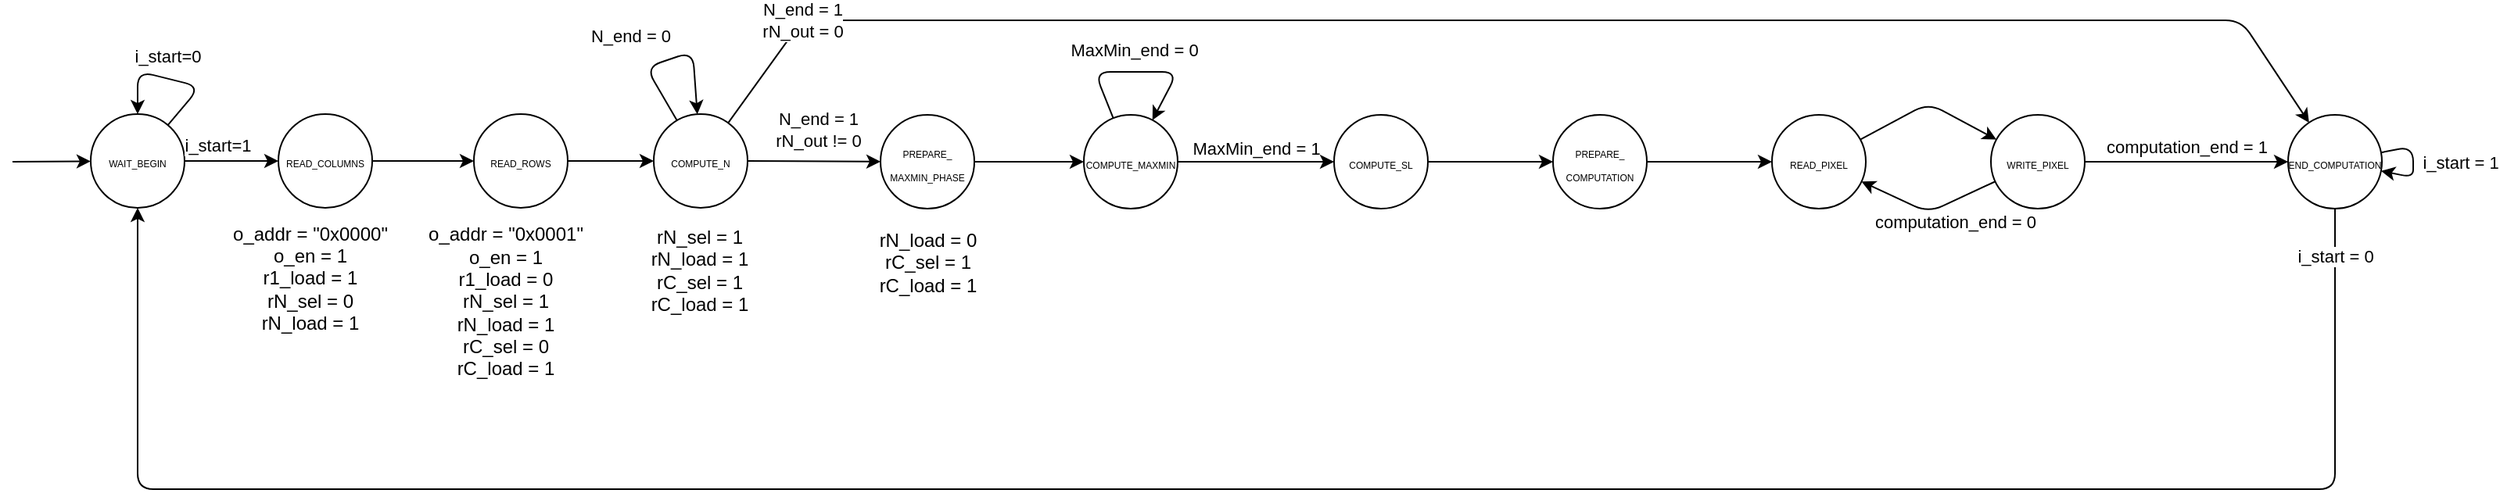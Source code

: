 <mxfile version="14.4.3" type="device"><diagram id="GEUNkzzcjDxArsgtMONy" name="Pagina-1"><mxGraphModel dx="2105" dy="607" grid="1" gridSize="10" guides="1" tooltips="1" connect="1" arrows="1" fold="1" page="1" pageScale="1" pageWidth="827" pageHeight="1169" math="0" shadow="0"><root><mxCell id="0"/><mxCell id="1" parent="0"/><mxCell id="4PjBVPu2KA4i-5GEc9D3-2" value="&lt;font style=&quot;font-size: 6px&quot;&gt;WAIT_BEGIN&lt;/font&gt;" style="ellipse;whiteSpace=wrap;html=1;aspect=fixed;" parent="1" vertex="1"><mxGeometry x="25" y="200" width="60" height="60" as="geometry"/></mxCell><mxCell id="4PjBVPu2KA4i-5GEc9D3-3" value="" style="endArrow=classic;html=1;" parent="1" target="4PjBVPu2KA4i-5GEc9D3-2" edge="1"><mxGeometry width="50" height="50" relative="1" as="geometry"><mxPoint x="-25" y="230.5" as="sourcePoint"/><mxPoint x="445" y="282.5" as="targetPoint"/></mxGeometry></mxCell><mxCell id="4PjBVPu2KA4i-5GEc9D3-5" value="i_start=0" style="endArrow=classic;html=1;" parent="1" source="4PjBVPu2KA4i-5GEc9D3-2" target="4PjBVPu2KA4i-5GEc9D3-2" edge="1"><mxGeometry x="0.129" y="-14" width="50" height="50" relative="1" as="geometry"><mxPoint x="395" y="332.5" as="sourcePoint"/><mxPoint x="445" y="282.5" as="targetPoint"/><Array as="points"><mxPoint x="95" y="182.5"/><mxPoint x="55" y="172.5"/></Array><mxPoint as="offset"/></mxGeometry></mxCell><mxCell id="4PjBVPu2KA4i-5GEc9D3-7" value="" style="endArrow=classic;html=1;" parent="1" source="4PjBVPu2KA4i-5GEc9D3-2" target="4PjBVPu2KA4i-5GEc9D3-9" edge="1"><mxGeometry width="50" height="50" relative="1" as="geometry"><mxPoint x="55" y="192.5" as="sourcePoint"/><mxPoint x="145.0" y="230" as="targetPoint"/></mxGeometry></mxCell><mxCell id="4PjBVPu2KA4i-5GEc9D3-8" value="i_start=1" style="edgeLabel;html=1;align=center;verticalAlign=middle;resizable=0;points=[];" parent="4PjBVPu2KA4i-5GEc9D3-7" vertex="1" connectable="0"><mxGeometry x="-0.32" y="2" relative="1" as="geometry"><mxPoint y="-8" as="offset"/></mxGeometry></mxCell><mxCell id="4PjBVPu2KA4i-5GEc9D3-9" value="&lt;font style=&quot;font-size: 6px&quot;&gt;READ_COLUMNS&lt;/font&gt;" style="ellipse;whiteSpace=wrap;html=1;aspect=fixed;" parent="1" vertex="1"><mxGeometry x="145" y="200" width="60" height="60" as="geometry"/></mxCell><mxCell id="4PjBVPu2KA4i-5GEc9D3-11" value="o_addr = &quot;0x0000&quot;&lt;br&gt;o_en = 1&lt;br&gt;r1_load = 1&lt;br&gt;rN_sel = 0&lt;br&gt;rN_load = 1" style="text;html=1;align=center;verticalAlign=middle;resizable=0;points=[];autosize=1;" parent="1" vertex="1"><mxGeometry x="110" y="270" width="110" height="70" as="geometry"/></mxCell><mxCell id="4PjBVPu2KA4i-5GEc9D3-12" value="&lt;font style=&quot;font-size: 6px&quot;&gt;READ_ROWS&lt;/font&gt;" style="ellipse;whiteSpace=wrap;html=1;aspect=fixed;" parent="1" vertex="1"><mxGeometry x="270" y="200" width="60" height="60" as="geometry"/></mxCell><mxCell id="4PjBVPu2KA4i-5GEc9D3-13" value="" style="endArrow=classic;html=1;" parent="1" source="4PjBVPu2KA4i-5GEc9D3-9" target="4PjBVPu2KA4i-5GEc9D3-12" edge="1"><mxGeometry width="50" height="50" relative="1" as="geometry"><mxPoint x="115" y="250" as="sourcePoint"/><mxPoint x="155" y="250" as="targetPoint"/></mxGeometry></mxCell><mxCell id="4PjBVPu2KA4i-5GEc9D3-14" value="o_addr = &quot;0x0001&quot;&lt;br&gt;o_en = 1&lt;br&gt;r1_load = 0&lt;br&gt;rN_sel = 1&lt;br&gt;rN_load = 1&lt;br&gt;rC_sel = 0&lt;br&gt;rC_load = 1" style="text;html=1;align=center;verticalAlign=middle;resizable=0;points=[];autosize=1;" parent="1" vertex="1"><mxGeometry x="235" y="270" width="110" height="100" as="geometry"/></mxCell><mxCell id="4PjBVPu2KA4i-5GEc9D3-15" value="" style="endArrow=classic;html=1;" parent="1" source="4PjBVPu2KA4i-5GEc9D3-12" target="4PjBVPu2KA4i-5GEc9D3-16" edge="1"><mxGeometry width="50" height="50" relative="1" as="geometry"><mxPoint x="377.5" y="230" as="sourcePoint"/><mxPoint x="385" y="239" as="targetPoint"/></mxGeometry></mxCell><mxCell id="4PjBVPu2KA4i-5GEc9D3-16" value="&lt;font style=&quot;font-size: 6px&quot;&gt;COMPUTE_N&lt;/font&gt;" style="ellipse;whiteSpace=wrap;html=1;aspect=fixed;" parent="1" vertex="1"><mxGeometry x="385" y="200" width="60" height="60" as="geometry"/></mxCell><mxCell id="4PjBVPu2KA4i-5GEc9D3-18" value="rN_sel = 1&lt;br&gt;rN_load = 1&lt;br&gt;rC_sel = 1&lt;br&gt;rC_load = 1" style="text;html=1;align=center;verticalAlign=middle;resizable=0;points=[];autosize=1;" parent="1" vertex="1"><mxGeometry x="374" y="270" width="80" height="60" as="geometry"/></mxCell><mxCell id="4PjBVPu2KA4i-5GEc9D3-19" value="N_end = 0" style="endArrow=classic;html=1;" parent="1" source="4PjBVPu2KA4i-5GEc9D3-16" target="4PjBVPu2KA4i-5GEc9D3-16" edge="1"><mxGeometry x="-0.291" y="22" width="50" height="50" relative="1" as="geometry"><mxPoint x="459" y="210" as="sourcePoint"/><mxPoint x="534" y="210" as="targetPoint"/><Array as="points"><mxPoint x="380" y="170"/><mxPoint x="410" y="160"/></Array><mxPoint x="-3" y="1" as="offset"/></mxGeometry></mxCell><mxCell id="4PjBVPu2KA4i-5GEc9D3-20" value="&lt;font style=&quot;font-size: 6px&quot;&gt;PREPARE_&lt;br&gt;MAXMIN_PHASE&lt;/font&gt;" style="ellipse;whiteSpace=wrap;html=1;aspect=fixed;" parent="1" vertex="1"><mxGeometry x="530" y="200.5" width="60" height="60" as="geometry"/></mxCell><mxCell id="4PjBVPu2KA4i-5GEc9D3-21" value="N_end = 1&lt;br&gt;rN_out != 0" style="endArrow=classic;html=1;" parent="1" source="4PjBVPu2KA4i-5GEc9D3-16" target="4PjBVPu2KA4i-5GEc9D3-20" edge="1"><mxGeometry x="0.056" y="20" width="50" height="50" relative="1" as="geometry"><mxPoint x="445.0" y="227.5" as="sourcePoint"/><mxPoint x="230" y="450" as="targetPoint"/><mxPoint as="offset"/></mxGeometry></mxCell><mxCell id="4PjBVPu2KA4i-5GEc9D3-22" value="rN_load = 0&lt;br&gt;rC_sel = 1&lt;br&gt;rC_load = 1" style="text;html=1;align=center;verticalAlign=middle;resizable=0;points=[];autosize=1;" parent="1" vertex="1"><mxGeometry x="520" y="270" width="80" height="50" as="geometry"/></mxCell><mxCell id="DOnv37ASMQ-Vvym2XabE-1" value="&lt;font style=&quot;font-size: 6px&quot;&gt;COMPUTE_MAXMIN&lt;/font&gt;" style="ellipse;whiteSpace=wrap;html=1;aspect=fixed;" vertex="1" parent="1"><mxGeometry x="660" y="200.5" width="60" height="60" as="geometry"/></mxCell><mxCell id="DOnv37ASMQ-Vvym2XabE-4" value="MaxMin_end = 0" style="endArrow=classic;html=1;" edge="1" parent="1" source="DOnv37ASMQ-Vvym2XabE-1" target="DOnv37ASMQ-Vvym2XabE-1"><mxGeometry x="-0.053" y="15" width="50" height="50" relative="1" as="geometry"><mxPoint x="379.932" y="183.408" as="sourcePoint"/><mxPoint x="390.052" y="187.049" as="targetPoint"/><Array as="points"><mxPoint x="667" y="173"/><mxPoint x="720" y="173"/></Array><mxPoint y="1" as="offset"/></mxGeometry></mxCell><mxCell id="DOnv37ASMQ-Vvym2XabE-5" value="MaxMin_end = 1" style="endArrow=classic;html=1;" edge="1" parent="1" source="DOnv37ASMQ-Vvym2XabE-1" target="DOnv37ASMQ-Vvym2XabE-7"><mxGeometry x="-0.004" y="9" width="50" height="50" relative="1" as="geometry"><mxPoint x="660.0" y="233" as="sourcePoint"/><mxPoint x="770" y="231" as="targetPoint"/><mxPoint as="offset"/></mxGeometry></mxCell><mxCell id="DOnv37ASMQ-Vvym2XabE-6" value="" style="endArrow=classic;html=1;" edge="1" parent="1" source="4PjBVPu2KA4i-5GEc9D3-20" target="DOnv37ASMQ-Vvym2XabE-1"><mxGeometry y="10" width="50" height="50" relative="1" as="geometry"><mxPoint x="455.0" y="240.5" as="sourcePoint"/><mxPoint x="510.0" y="240.5" as="targetPoint"/><mxPoint as="offset"/></mxGeometry></mxCell><mxCell id="DOnv37ASMQ-Vvym2XabE-7" value="&lt;span style=&quot;font-size: 6px&quot;&gt;COMPUTE_SL&lt;/span&gt;" style="ellipse;whiteSpace=wrap;html=1;aspect=fixed;" vertex="1" parent="1"><mxGeometry x="820" y="200.5" width="60" height="60" as="geometry"/></mxCell><mxCell id="DOnv37ASMQ-Vvym2XabE-8" value="&lt;span style=&quot;font-size: 6px&quot;&gt;PREPARE_&lt;br&gt;COMPUTATION&lt;/span&gt;" style="ellipse;whiteSpace=wrap;html=1;aspect=fixed;" vertex="1" parent="1"><mxGeometry x="960" y="200.5" width="60" height="60" as="geometry"/></mxCell><mxCell id="DOnv37ASMQ-Vvym2XabE-9" value="" style="endArrow=classic;html=1;" edge="1" parent="1" source="DOnv37ASMQ-Vvym2XabE-7" target="DOnv37ASMQ-Vvym2XabE-8"><mxGeometry y="10" width="50" height="50" relative="1" as="geometry"><mxPoint x="600" y="240.5" as="sourcePoint"/><mxPoint x="670" y="240.5" as="targetPoint"/><mxPoint as="offset"/></mxGeometry></mxCell><mxCell id="DOnv37ASMQ-Vvym2XabE-10" value="&lt;span style=&quot;font-size: 6px&quot;&gt;READ_PIXEL&lt;/span&gt;" style="ellipse;whiteSpace=wrap;html=1;aspect=fixed;" vertex="1" parent="1"><mxGeometry x="1100" y="200.5" width="60" height="60" as="geometry"/></mxCell><mxCell id="DOnv37ASMQ-Vvym2XabE-11" value="&lt;span style=&quot;font-size: 6px&quot;&gt;WRITE_PIXEL&lt;/span&gt;" style="ellipse;whiteSpace=wrap;html=1;aspect=fixed;" vertex="1" parent="1"><mxGeometry x="1240" y="200.5" width="60" height="60" as="geometry"/></mxCell><mxCell id="DOnv37ASMQ-Vvym2XabE-12" value="" style="endArrow=classic;html=1;" edge="1" source="DOnv37ASMQ-Vvym2XabE-10" target="DOnv37ASMQ-Vvym2XabE-11" parent="1"><mxGeometry y="10" width="50" height="50" relative="1" as="geometry"><mxPoint x="880" y="240.5" as="sourcePoint"/><mxPoint x="950" y="240.5" as="targetPoint"/><mxPoint as="offset"/><Array as="points"><mxPoint x="1200" y="193"/></Array></mxGeometry></mxCell><mxCell id="DOnv37ASMQ-Vvym2XabE-13" value="" style="endArrow=classic;html=1;" edge="1" parent="1" source="DOnv37ASMQ-Vvym2XabE-8" target="DOnv37ASMQ-Vvym2XabE-10"><mxGeometry y="10" width="50" height="50" relative="1" as="geometry"><mxPoint x="890" y="240.5" as="sourcePoint"/><mxPoint x="970" y="240.5" as="targetPoint"/><mxPoint as="offset"/></mxGeometry></mxCell><mxCell id="DOnv37ASMQ-Vvym2XabE-14" value="computation_end = 0" style="endArrow=classic;html=1;" edge="1" parent="1" source="DOnv37ASMQ-Vvym2XabE-11" target="DOnv37ASMQ-Vvym2XabE-10"><mxGeometry x="-0.192" y="10" width="50" height="50" relative="1" as="geometry"><mxPoint x="1160" y="230.5" as="sourcePoint"/><mxPoint x="1240" y="230.5" as="targetPoint"/><mxPoint x="4" y="1" as="offset"/><Array as="points"><mxPoint x="1200" y="263"/></Array></mxGeometry></mxCell><mxCell id="DOnv37ASMQ-Vvym2XabE-15" value="&lt;span style=&quot;font-size: 6px&quot;&gt;END_COMPUTATION&lt;/span&gt;" style="ellipse;whiteSpace=wrap;html=1;aspect=fixed;" vertex="1" parent="1"><mxGeometry x="1430" y="200.5" width="60" height="60" as="geometry"/></mxCell><mxCell id="DOnv37ASMQ-Vvym2XabE-16" value="&lt;span style=&quot;color: rgb(0 , 0 , 0) ; font-family: &amp;#34;helvetica&amp;#34; ; font-size: 11px ; font-style: normal ; font-weight: 400 ; letter-spacing: normal ; text-align: center ; text-indent: 0px ; text-transform: none ; word-spacing: 0px ; background-color: rgb(255 , 255 , 255) ; display: inline ; float: none&quot;&gt;computation_end = 1&lt;/span&gt;" style="endArrow=classic;html=1;" edge="1" parent="1" source="DOnv37ASMQ-Vvym2XabE-11" target="DOnv37ASMQ-Vvym2XabE-15"><mxGeometry y="10" width="50" height="50" relative="1" as="geometry"><mxPoint x="1300" y="230" as="sourcePoint"/><mxPoint x="1380" y="230" as="targetPoint"/><mxPoint as="offset"/></mxGeometry></mxCell><mxCell id="DOnv37ASMQ-Vvym2XabE-19" value="&lt;span style=&quot;color: rgb(0 , 0 , 0) ; font-family: &amp;#34;helvetica&amp;#34; ; font-size: 11px ; font-style: normal ; font-weight: 400 ; letter-spacing: normal ; text-align: center ; text-indent: 0px ; text-transform: none ; word-spacing: 0px ; background-color: rgb(255 , 255 , 255) ; display: inline ; float: none&quot;&gt;N_end = 1&lt;/span&gt;&lt;br style=&quot;color: rgb(0 , 0 , 0) ; font-family: &amp;#34;helvetica&amp;#34; ; font-size: 11px ; font-style: normal ; font-weight: 400 ; letter-spacing: normal ; text-align: center ; text-indent: 0px ; text-transform: none ; word-spacing: 0px&quot;&gt;&lt;span style=&quot;color: rgb(0 , 0 , 0) ; font-family: &amp;#34;helvetica&amp;#34; ; font-size: 11px ; font-style: normal ; font-weight: 400 ; letter-spacing: normal ; text-align: center ; text-indent: 0px ; text-transform: none ; word-spacing: 0px ; background-color: rgb(255 , 255 , 255) ; display: inline ; float: none&quot;&gt;rN_out = 0&lt;/span&gt;" style="endArrow=classic;html=1;" edge="1" parent="1" source="4PjBVPu2KA4i-5GEc9D3-16" target="DOnv37ASMQ-Vvym2XabE-15"><mxGeometry x="-0.85" width="50" height="50" relative="1" as="geometry"><mxPoint x="640" y="370" as="sourcePoint"/><mxPoint x="690" y="320" as="targetPoint"/><Array as="points"><mxPoint x="480" y="140"/><mxPoint x="1400" y="140"/></Array><mxPoint as="offset"/></mxGeometry></mxCell><mxCell id="DOnv37ASMQ-Vvym2XabE-20" value="&lt;font face=&quot;helvetica&quot;&gt;i_start = 0&lt;/font&gt;" style="endArrow=classic;html=1;" edge="1" parent="1" source="DOnv37ASMQ-Vvym2XabE-15" target="4PjBVPu2KA4i-5GEc9D3-2"><mxGeometry x="-0.967" width="50" height="50" relative="1" as="geometry"><mxPoint x="460.005" y="455.68" as="sourcePoint"/><mxPoint x="1470.799" y="455.538" as="targetPoint"/><Array as="points"><mxPoint x="1460" y="440"/><mxPoint x="55" y="440"/></Array><mxPoint y="1" as="offset"/></mxGeometry></mxCell><mxCell id="DOnv37ASMQ-Vvym2XabE-21" value="&lt;span style=&quot;color: rgb(0 , 0 , 0) ; font-family: &amp;#34;helvetica&amp;#34; ; font-size: 11px ; font-style: normal ; font-weight: 400 ; letter-spacing: normal ; text-align: center ; text-indent: 0px ; text-transform: none ; word-spacing: 0px ; background-color: rgb(255 , 255 , 255) ; display: inline ; float: none&quot;&gt;i_start = 1&lt;/span&gt;" style="endArrow=classic;html=1;" edge="1" parent="1" source="DOnv37ASMQ-Vvym2XabE-15" target="DOnv37ASMQ-Vvym2XabE-15"><mxGeometry y="30" width="50" height="50" relative="1" as="geometry"><mxPoint x="1310" y="240.5" as="sourcePoint"/><mxPoint x="1440" y="240.5" as="targetPoint"/><mxPoint as="offset"/></mxGeometry></mxCell></root></mxGraphModel></diagram></mxfile>